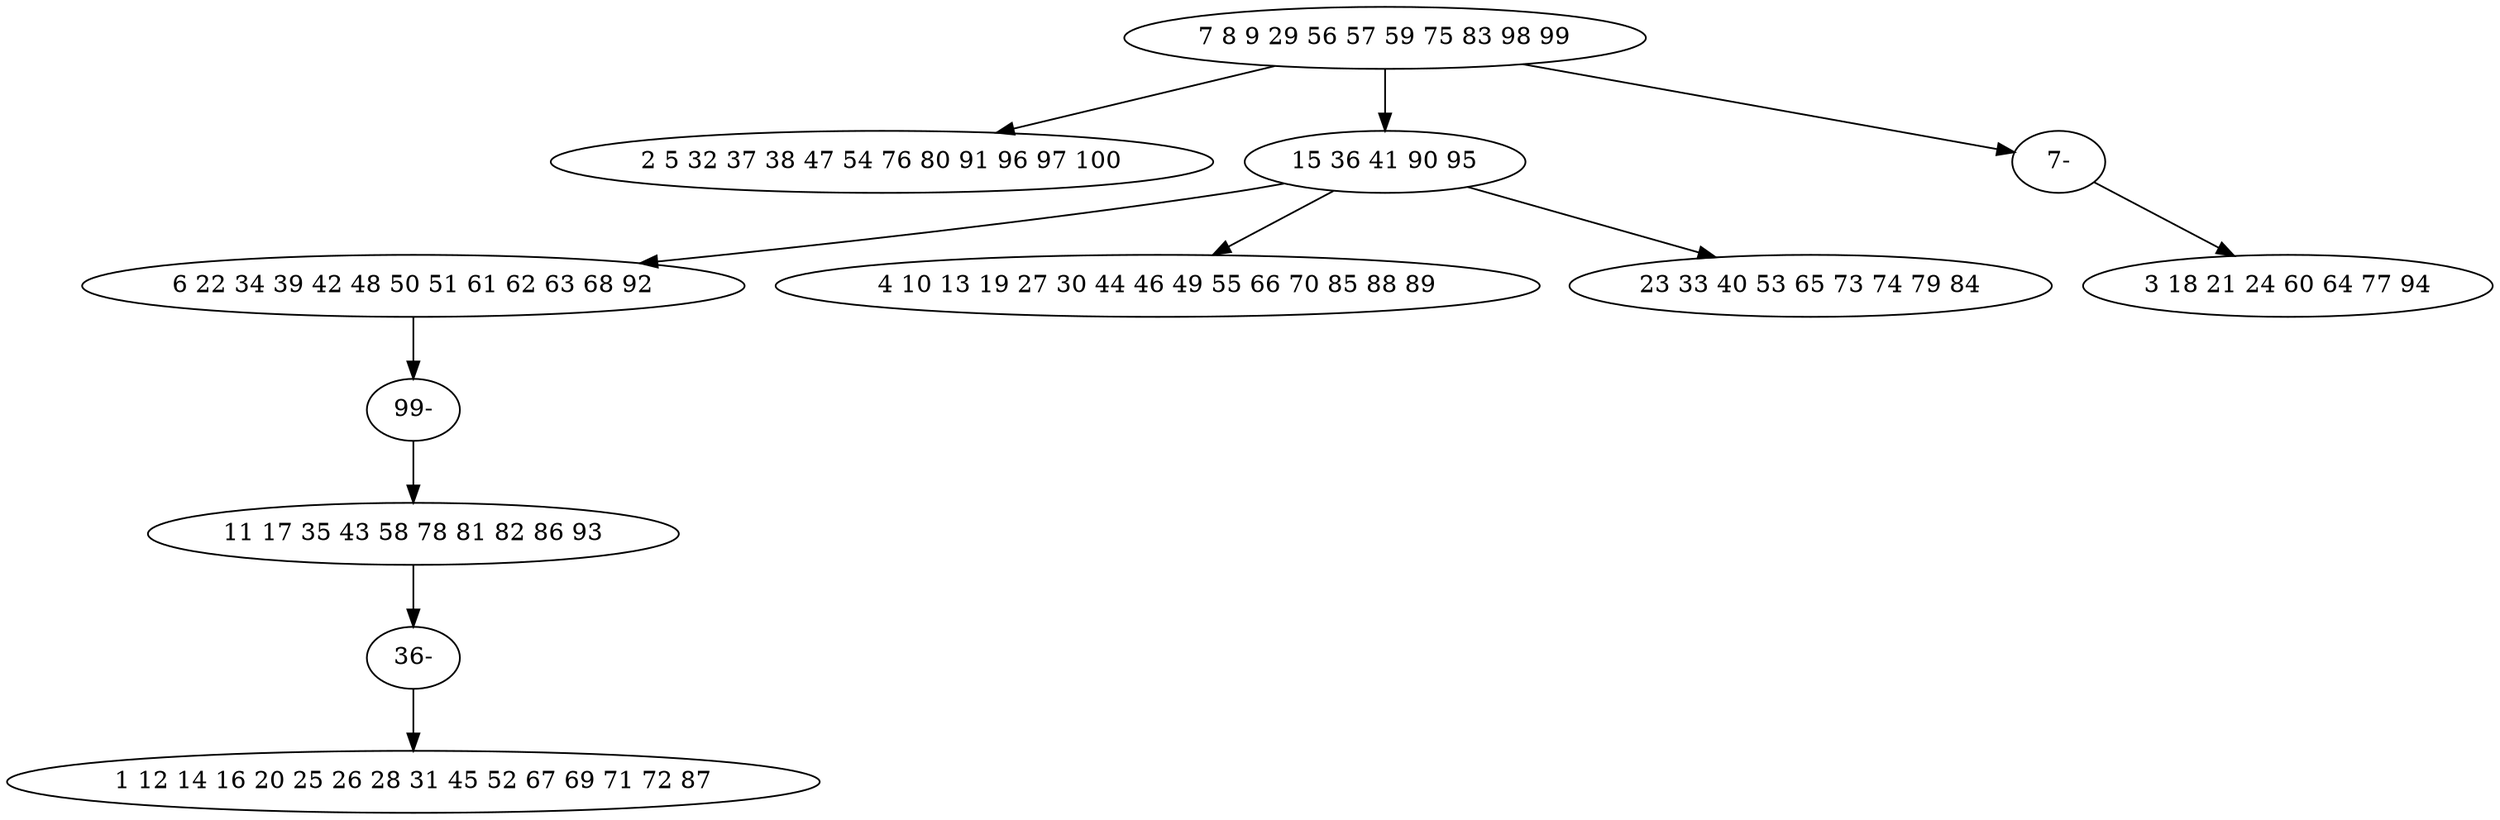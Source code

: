 digraph true_tree {
	"0" -> "1"
	"0" -> "2"
	"2" -> "3"
	"0" -> "11"
	"2" -> "5"
	"3" -> "9"
	"6" -> "10"
	"2" -> "8"
	"9" -> "6"
	"10" -> "7"
	"11" -> "4"
	"0" [label="7 8 9 29 56 57 59 75 83 98 99"];
	"1" [label="2 5 32 37 38 47 54 76 80 91 96 97 100"];
	"2" [label="15 36 41 90 95"];
	"3" [label="6 22 34 39 42 48 50 51 61 62 63 68 92"];
	"4" [label="3 18 21 24 60 64 77 94"];
	"5" [label="4 10 13 19 27 30 44 46 49 55 66 70 85 88 89"];
	"6" [label="11 17 35 43 58 78 81 82 86 93"];
	"7" [label="1 12 14 16 20 25 26 28 31 45 52 67 69 71 72 87"];
	"8" [label="23 33 40 53 65 73 74 79 84"];
	"9" [label="99-"];
	"10" [label="36-"];
	"11" [label="7-"];
}
